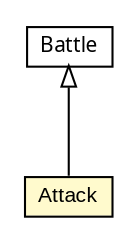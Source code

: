 #!/usr/local/bin/dot
#
# Class diagram 
# Generated by UMLGraph version 5.1 (http://www.umlgraph.org/)
#

digraph G {
	edge [fontname="arial",fontsize=10,labelfontname="arial",labelfontsize=10];
	node [fontname="arial",fontsize=10,shape=plaintext];
	nodesep=0.25;
	ranksep=0.5;
	// RiskGame.Battle
	c207 [label=<<table title="RiskGame.Battle" border="0" cellborder="1" cellspacing="0" cellpadding="2" port="p" href="./Battle.html">
		<tr><td><table border="0" cellspacing="0" cellpadding="1">
<tr><td align="center" balign="center"><font face="ariali"> Battle </font></td></tr>
		</table></td></tr>
		</table>>, fontname="arial", fontcolor="black", fontsize=10.0];
	// RiskGame.Attack
	c208 [label=<<table title="RiskGame.Attack" border="0" cellborder="1" cellspacing="0" cellpadding="2" port="p" bgcolor="lemonChiffon" href="./Attack.html">
		<tr><td><table border="0" cellspacing="0" cellpadding="1">
<tr><td align="center" balign="center"> Attack </td></tr>
		</table></td></tr>
		</table>>, fontname="arial", fontcolor="black", fontsize=10.0];
	//RiskGame.Attack extends RiskGame.Battle
	c207:p -> c208:p [dir=back,arrowtail=empty];
}

